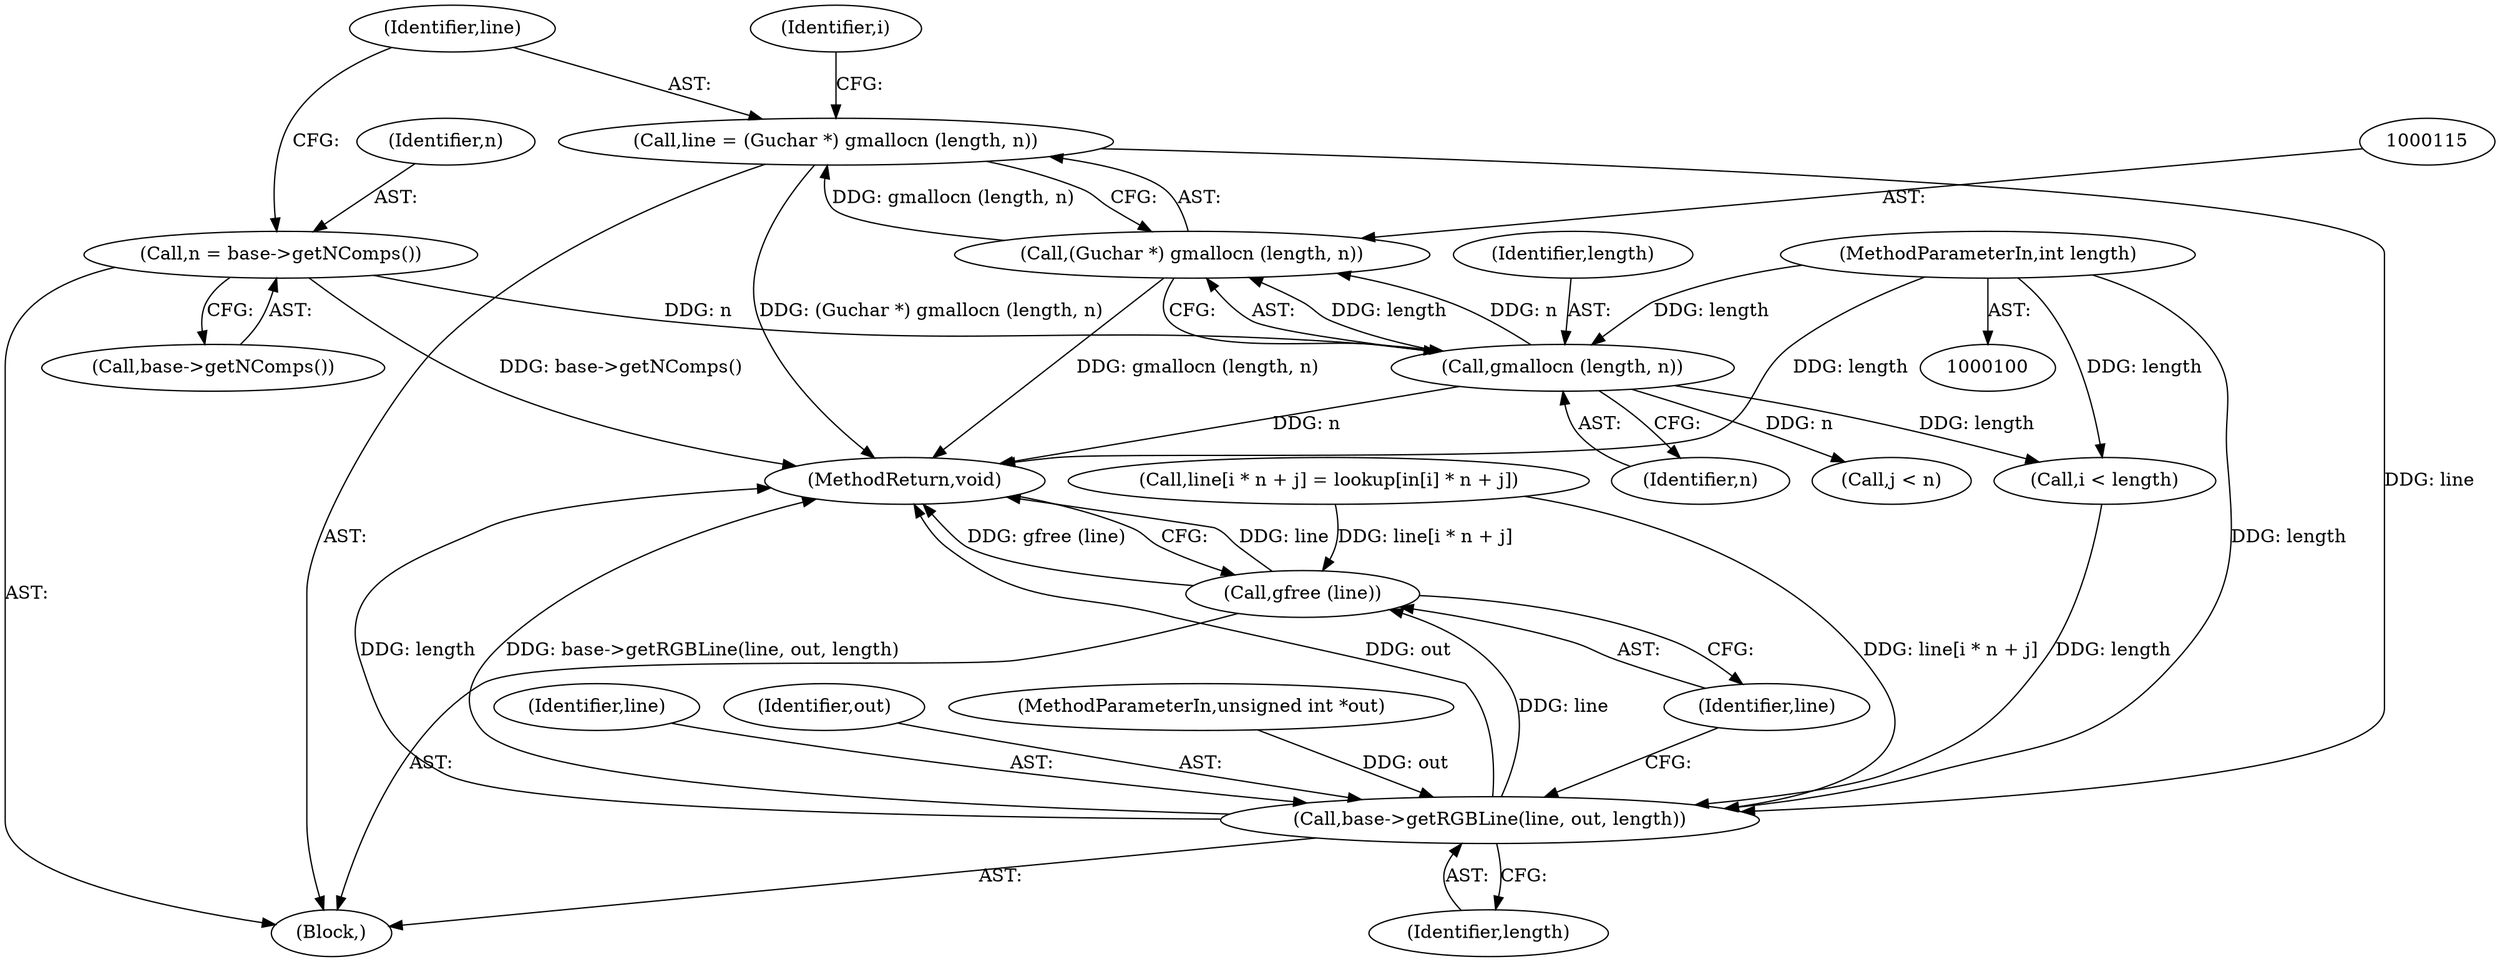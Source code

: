 digraph "0_poppler_7b2d314a61fd0e12f47c62996cb49ec0d1ba747a_6@pointer" {
"1000112" [label="(Call,line = (Guchar *) gmallocn (length, n))"];
"1000114" [label="(Call,(Guchar *) gmallocn (length, n))"];
"1000116" [label="(Call,gmallocn (length, n))"];
"1000103" [label="(MethodParameterIn,int length)"];
"1000109" [label="(Call,n = base->getNComps())"];
"1000154" [label="(Call,base->getRGBLine(line, out, length))"];
"1000158" [label="(Call,gfree (line))"];
"1000154" [label="(Call,base->getRGBLine(line, out, length))"];
"1000112" [label="(Call,line = (Guchar *) gmallocn (length, n))"];
"1000110" [label="(Identifier,n)"];
"1000117" [label="(Identifier,length)"];
"1000109" [label="(Call,n = base->getNComps())"];
"1000155" [label="(Identifier,line)"];
"1000113" [label="(Identifier,line)"];
"1000159" [label="(Identifier,line)"];
"1000104" [label="(Block,)"];
"1000160" [label="(MethodReturn,void)"];
"1000116" [label="(Call,gmallocn (length, n))"];
"1000137" [label="(Call,line[i * n + j] = lookup[in[i] * n + j])"];
"1000132" [label="(Call,j < n)"];
"1000118" [label="(Identifier,n)"];
"1000121" [label="(Identifier,i)"];
"1000114" [label="(Call,(Guchar *) gmallocn (length, n))"];
"1000156" [label="(Identifier,out)"];
"1000123" [label="(Call,i < length)"];
"1000158" [label="(Call,gfree (line))"];
"1000103" [label="(MethodParameterIn,int length)"];
"1000157" [label="(Identifier,length)"];
"1000102" [label="(MethodParameterIn,unsigned int *out)"];
"1000111" [label="(Call,base->getNComps())"];
"1000112" -> "1000104"  [label="AST: "];
"1000112" -> "1000114"  [label="CFG: "];
"1000113" -> "1000112"  [label="AST: "];
"1000114" -> "1000112"  [label="AST: "];
"1000121" -> "1000112"  [label="CFG: "];
"1000112" -> "1000160"  [label="DDG: (Guchar *) gmallocn (length, n)"];
"1000114" -> "1000112"  [label="DDG: gmallocn (length, n)"];
"1000112" -> "1000154"  [label="DDG: line"];
"1000114" -> "1000116"  [label="CFG: "];
"1000115" -> "1000114"  [label="AST: "];
"1000116" -> "1000114"  [label="AST: "];
"1000114" -> "1000160"  [label="DDG: gmallocn (length, n)"];
"1000116" -> "1000114"  [label="DDG: length"];
"1000116" -> "1000114"  [label="DDG: n"];
"1000116" -> "1000118"  [label="CFG: "];
"1000117" -> "1000116"  [label="AST: "];
"1000118" -> "1000116"  [label="AST: "];
"1000116" -> "1000160"  [label="DDG: n"];
"1000103" -> "1000116"  [label="DDG: length"];
"1000109" -> "1000116"  [label="DDG: n"];
"1000116" -> "1000123"  [label="DDG: length"];
"1000116" -> "1000132"  [label="DDG: n"];
"1000103" -> "1000100"  [label="AST: "];
"1000103" -> "1000160"  [label="DDG: length"];
"1000103" -> "1000123"  [label="DDG: length"];
"1000103" -> "1000154"  [label="DDG: length"];
"1000109" -> "1000104"  [label="AST: "];
"1000109" -> "1000111"  [label="CFG: "];
"1000110" -> "1000109"  [label="AST: "];
"1000111" -> "1000109"  [label="AST: "];
"1000113" -> "1000109"  [label="CFG: "];
"1000109" -> "1000160"  [label="DDG: base->getNComps()"];
"1000154" -> "1000104"  [label="AST: "];
"1000154" -> "1000157"  [label="CFG: "];
"1000155" -> "1000154"  [label="AST: "];
"1000156" -> "1000154"  [label="AST: "];
"1000157" -> "1000154"  [label="AST: "];
"1000159" -> "1000154"  [label="CFG: "];
"1000154" -> "1000160"  [label="DDG: length"];
"1000154" -> "1000160"  [label="DDG: base->getRGBLine(line, out, length)"];
"1000154" -> "1000160"  [label="DDG: out"];
"1000137" -> "1000154"  [label="DDG: line[i * n + j]"];
"1000102" -> "1000154"  [label="DDG: out"];
"1000123" -> "1000154"  [label="DDG: length"];
"1000154" -> "1000158"  [label="DDG: line"];
"1000158" -> "1000104"  [label="AST: "];
"1000158" -> "1000159"  [label="CFG: "];
"1000159" -> "1000158"  [label="AST: "];
"1000160" -> "1000158"  [label="CFG: "];
"1000158" -> "1000160"  [label="DDG: line"];
"1000158" -> "1000160"  [label="DDG: gfree (line)"];
"1000137" -> "1000158"  [label="DDG: line[i * n + j]"];
}
